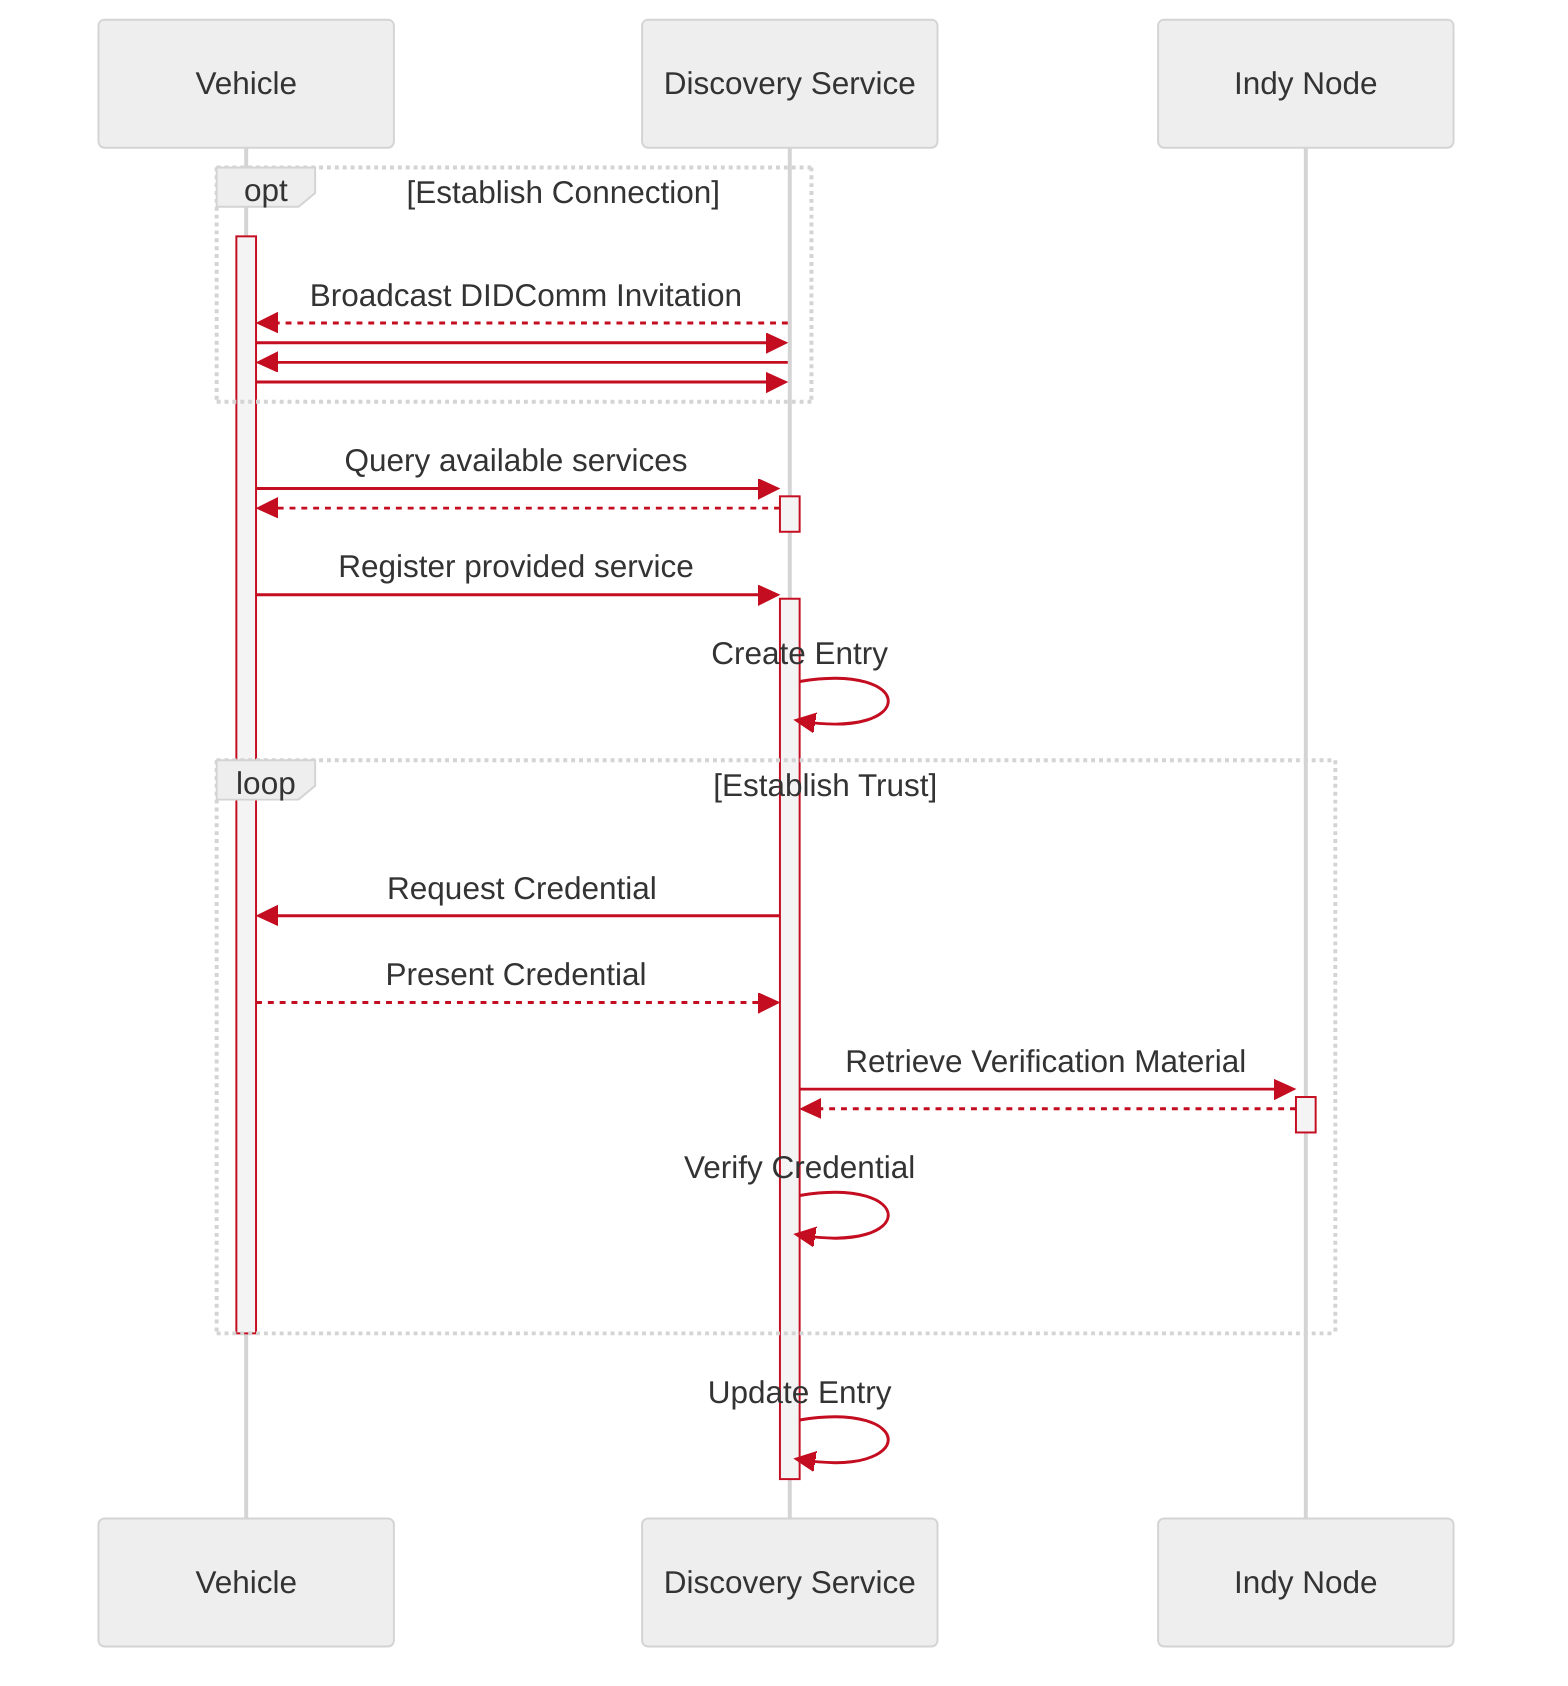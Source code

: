 %%{init: {
  "theme": "neutral",
  "themeVariables": {
    "xactorTextColor": "#C40D20",
    "signalColor": "#C40D20",
    "xsignalTextColor": "#C40D20",
    "activationBorderColor": "#C40D20"
  }
}}%%
sequenceDiagram
    participant truck as Vehicle
    participant discovery as Discovery Service
    participant indy as Indy Node

    opt Establish Connection
    activate truck
        discovery-->>truck: Broadcast DIDComm Invitation
        truck->>discovery: 
        discovery->>truck: 
        truck->>discovery: 
    end

%%    Note over truck,indy: Query available services
    truck->>+discovery: Query available services
    discovery-->>-truck: 

%%    Note over truck,indy: Register provided service
    truck->>+discovery: Register provided service
    discovery->>discovery: Create Entry

    loop Establish Trust
        discovery->>truck: Request Credential
        truck-->>discovery: Present Credential
        discovery->>+indy: Retrieve Verification Material
        indy-->>-discovery: 
        discovery->>discovery: Verify Credential
    end
    
    deactivate truck
    
    discovery->>discovery: Update Entry
    
    deactivate discovery